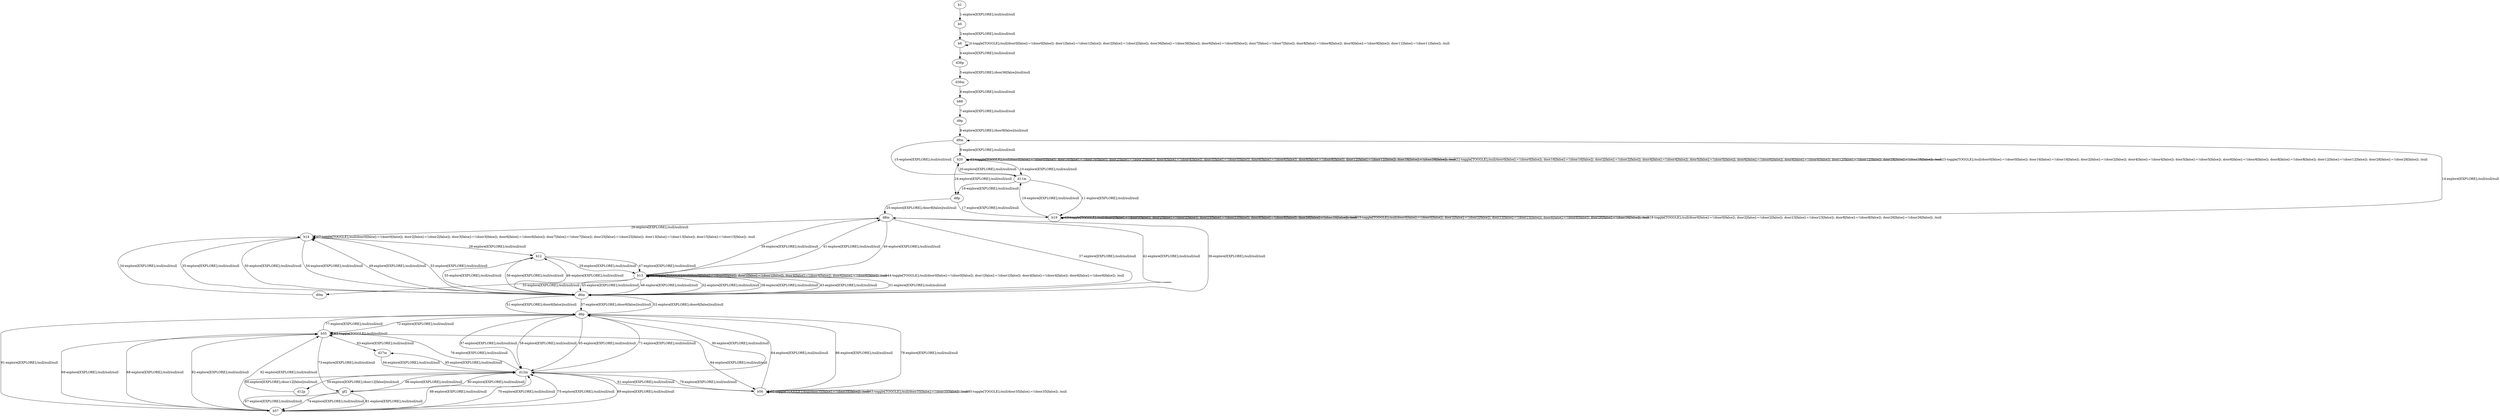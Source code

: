 # Total number of goals covered by this test: 1
# d12m --> d27m

digraph g {
"b1" -> "b0" [label = "1-explore[EXPLORE];/null/null/null"];
"b0" -> "b6" [label = "2-explore[EXPLORE];/null/null/null"];
"b6" -> "b6" [label = "3-toggle[TOGGLE];/null/door0[false]:=!(door0[false]); door1[false]:=!(door1[false]); door2[false]:=!(door2[false]); door36[false]:=!(door36[false]); door6[false]:=!(door6[false]); door7[false]:=!(door7[false]); door8[false]:=!(door8[false]); door9[false]:=!(door9[false]); door11[false]:=!(door11[false]); /null"];
"b6" -> "d36p" [label = "4-explore[EXPLORE];/null/null/null"];
"d36p" -> "d36m" [label = "5-explore[EXPLORE];/door36[false]/null/null"];
"d36m" -> "b88" [label = "6-explore[EXPLORE];/null/null/null"];
"b88" -> "d9p" [label = "7-explore[EXPLORE];/null/null/null"];
"d9p" -> "d9m" [label = "8-explore[EXPLORE];/door9[false]/null/null"];
"d9m" -> "b20" [label = "9-explore[EXPLORE];/null/null/null"];
"b20" -> "d11m" [label = "10-explore[EXPLORE];/null/null/null"];
"d11m" -> "b19" [label = "11-explore[EXPLORE];/null/null/null"];
"b19" -> "b19" [label = "12-toggle[TOGGLE];/null/door0[false]:=!(door0[false]); door2[false]:=!(door2[false]); door23[false]:=!(door23[false]); door8[false]:=!(door8[false]); door26[false]:=!(door26[false]); /null"];
"b19" -> "b19" [label = "13-toggle[TOGGLE];/null/door0[false]:=!(door0[false]); door2[false]:=!(door2[false]); door23[false]:=!(door23[false]); door8[false]:=!(door8[false]); door26[false]:=!(door26[false]); /null"];
"b19" -> "d9m" [label = "14-explore[EXPLORE];/null/null/null"];
"d9m" -> "d11m" [label = "15-explore[EXPLORE];/null/null/null"];
"d11m" -> "d8p" [label = "16-explore[EXPLORE];/null/null/null"];
"d8p" -> "b19" [label = "17-explore[EXPLORE];/null/null/null"];
"b19" -> "b19" [label = "18-toggle[TOGGLE];/null/door0[false]:=!(door0[false]); door2[false]:=!(door2[false]); door23[false]:=!(door23[false]); door8[false]:=!(door8[false]); door26[false]:=!(door26[false]); /null"];
"b19" -> "d11m" [label = "19-explore[EXPLORE];/null/null/null"];
"d11m" -> "b20" [label = "20-explore[EXPLORE];/null/null/null"];
"b20" -> "b20" [label = "21-toggle[TOGGLE];/null/door0[false]:=!(door0[false]); door16[false]:=!(door16[false]); door2[false]:=!(door2[false]); door4[false]:=!(door4[false]); door5[false]:=!(door5[false]); door6[false]:=!(door6[false]); door8[false]:=!(door8[false]); door12[false]:=!(door12[false]); door28[false]:=!(door28[false]); /null"];
"b20" -> "b20" [label = "22-toggle[TOGGLE];/null/door0[false]:=!(door0[false]); door16[false]:=!(door16[false]); door2[false]:=!(door2[false]); door4[false]:=!(door4[false]); door5[false]:=!(door5[false]); door6[false]:=!(door6[false]); door8[false]:=!(door8[false]); door12[false]:=!(door12[false]); door28[false]:=!(door28[false]); /null"];
"b20" -> "b20" [label = "23-toggle[TOGGLE];/null/door0[false]:=!(door0[false]); door16[false]:=!(door16[false]); door2[false]:=!(door2[false]); door4[false]:=!(door4[false]); door5[false]:=!(door5[false]); door6[false]:=!(door6[false]); door8[false]:=!(door8[false]); door12[false]:=!(door12[false]); door28[false]:=!(door28[false]); /null"];
"b20" -> "d8p" [label = "24-explore[EXPLORE];/null/null/null"];
"d8p" -> "d8m" [label = "25-explore[EXPLORE];/door8[false]/null/null"];
"d8m" -> "b14" [label = "26-explore[EXPLORE];/null/null/null"];
"b14" -> "b14" [label = "27-toggle[TOGGLE];/null/door0[false]:=!(door0[false]); door2[false]:=!(door2[false]); door3[false]:=!(door3[false]); door6[false]:=!(door6[false]); door7[false]:=!(door7[false]); door25[false]:=!(door25[false]); door13[false]:=!(door13[false]); door15[false]:=!(door15[false]); /null"];
"b14" -> "b12" [label = "28-explore[EXPLORE];/null/null/null"];
"b12" -> "b13" [label = "29-explore[EXPLORE];/null/null/null"];
"b13" -> "b13" [label = "30-toggle[TOGGLE];/null/door0[false]:=!(door0[false]); door1[false]:=!(door1[false]); door4[false]:=!(door4[false]); door6[false]:=!(door6[false]); /null"];
"b13" -> "d6m" [label = "31-explore[EXPLORE];/null/null/null"];
"d6m" -> "b13" [label = "32-explore[EXPLORE];/null/null/null"];
"b13" -> "d0m" [label = "33-explore[EXPLORE];/null/null/null"];
"d0m" -> "b14" [label = "34-explore[EXPLORE];/null/null/null"];
"b14" -> "d6m" [label = "35-explore[EXPLORE];/null/null/null"];
"d6m" -> "d8m" [label = "36-explore[EXPLORE];/null/null/null"];
"d8m" -> "d6m" [label = "37-explore[EXPLORE];/null/null/null"];
"d6m" -> "b13" [label = "38-explore[EXPLORE];/null/null/null"];
"b13" -> "d8m" [label = "39-explore[EXPLORE];/null/null/null"];
"d8m" -> "b13" [label = "40-explore[EXPLORE];/null/null/null"];
"b13" -> "d8m" [label = "41-explore[EXPLORE];/null/null/null"];
"d8m" -> "d6m" [label = "42-explore[EXPLORE];/null/null/null"];
"d6m" -> "b13" [label = "43-explore[EXPLORE];/null/null/null"];
"b13" -> "b13" [label = "44-toggle[TOGGLE];/null/door0[false]:=!(door0[false]); door1[false]:=!(door1[false]); door4[false]:=!(door4[false]); door6[false]:=!(door6[false]); /null"];
"b13" -> "d6m" [label = "45-explore[EXPLORE];/null/null/null"];
"d6m" -> "b12" [label = "46-explore[EXPLORE];/null/null/null"];
"b12" -> "b13" [label = "47-explore[EXPLORE];/null/null/null"];
"b13" -> "d6m" [label = "48-explore[EXPLORE];/null/null/null"];
"d6m" -> "b14" [label = "49-explore[EXPLORE];/null/null/null"];
"b14" -> "d6m" [label = "50-explore[EXPLORE];/null/null/null"];
"d6m" -> "d6p" [label = "51-explore[EXPLORE];/door6[false]/null/null"];
"d6p" -> "d6m" [label = "52-explore[EXPLORE];/door6[false]/null/null"];
"d6m" -> "b14" [label = "53-explore[EXPLORE];/null/null/null"];
"b14" -> "d6m" [label = "54-explore[EXPLORE];/null/null/null"];
"d6m" -> "b12" [label = "55-explore[EXPLORE];/null/null/null"];
"b12" -> "d6m" [label = "56-explore[EXPLORE];/null/null/null"];
"d6m" -> "d6p" [label = "57-explore[EXPLORE];/door6[false]/null/null"];
"d6p" -> "d12m" [label = "58-explore[EXPLORE];/null/null/null"];
"d12m" -> "d12p" [label = "59-explore[EXPLORE];/door12[false]/null/null"];
"d12p" -> "d12m" [label = "60-explore[EXPLORE];/door12[false]/null/null"];
"d12m" -> "b56" [label = "61-explore[EXPLORE];/null/null/null"];
"b56" -> "b56" [label = "62-toggle[TOGGLE];/null/door35[false]:=!(door35[false]); /null"];
"b56" -> "b56" [label = "63-toggle[TOGGLE];/null/door35[false]:=!(door35[false]); /null"];
"b56" -> "d6p" [label = "64-explore[EXPLORE];/null/null/null"];
"d6p" -> "d12m" [label = "65-explore[EXPLORE];/null/null/null"];
"d12m" -> "gf2" [label = "66-explore[EXPLORE];/null/null/null"];
"gf2" -> "b57" [label = "67-explore[EXPLORE];/null/null/null"];
"b57" -> "b55" [label = "68-explore[EXPLORE];/null/null/null"];
"b55" -> "b57" [label = "69-explore[EXPLORE];/null/null/null"];
"b57" -> "d12m" [label = "70-explore[EXPLORE];/null/null/null"];
"d12m" -> "d6p" [label = "71-explore[EXPLORE];/null/null/null"];
"d6p" -> "b55" [label = "72-explore[EXPLORE];/null/null/null"];
"b55" -> "gf2" [label = "73-explore[EXPLORE];/null/null/null"];
"gf2" -> "b57" [label = "74-explore[EXPLORE];/null/null/null"];
"b57" -> "d12m" [label = "75-explore[EXPLORE];/null/null/null"];
"d12m" -> "b55" [label = "76-explore[EXPLORE];/null/null/null"];
"b55" -> "d6p" [label = "77-explore[EXPLORE];/null/null/null"];
"d6p" -> "b56" [label = "78-explore[EXPLORE];/null/null/null"];
"b56" -> "d12m" [label = "79-explore[EXPLORE];/null/null/null"];
"d12m" -> "gf2" [label = "80-explore[EXPLORE];/null/null/null"];
"gf2" -> "b57" [label = "81-explore[EXPLORE];/null/null/null"];
"b57" -> "b55" [label = "82-explore[EXPLORE];/null/null/null"];
"b55" -> "b55" [label = "83-toggle[TOGGLE];/null/null/null"];
"b55" -> "b56" [label = "84-explore[EXPLORE];/null/null/null"];
"b56" -> "b56" [label = "85-toggle[TOGGLE];/null/door35[false]:=!(door35[false]); /null"];
"b56" -> "d6p" [label = "86-explore[EXPLORE];/null/null/null"];
"d6p" -> "d12m" [label = "87-explore[EXPLORE];/null/null/null"];
"d12m" -> "b57" [label = "88-explore[EXPLORE];/null/null/null"];
"b57" -> "d12m" [label = "89-explore[EXPLORE];/null/null/null"];
"d12m" -> "d6p" [label = "90-explore[EXPLORE];/null/null/null"];
"d6p" -> "b57" [label = "91-explore[EXPLORE];/null/null/null"];
"b57" -> "b55" [label = "92-explore[EXPLORE];/null/null/null"];
"b55" -> "d27m" [label = "93-explore[EXPLORE];/null/null/null"];
"d27m" -> "d12m" [label = "94-explore[EXPLORE];/null/null/null"];
"d12m" -> "d27m" [label = "95-explore[EXPLORE];/null/null/null"];
}